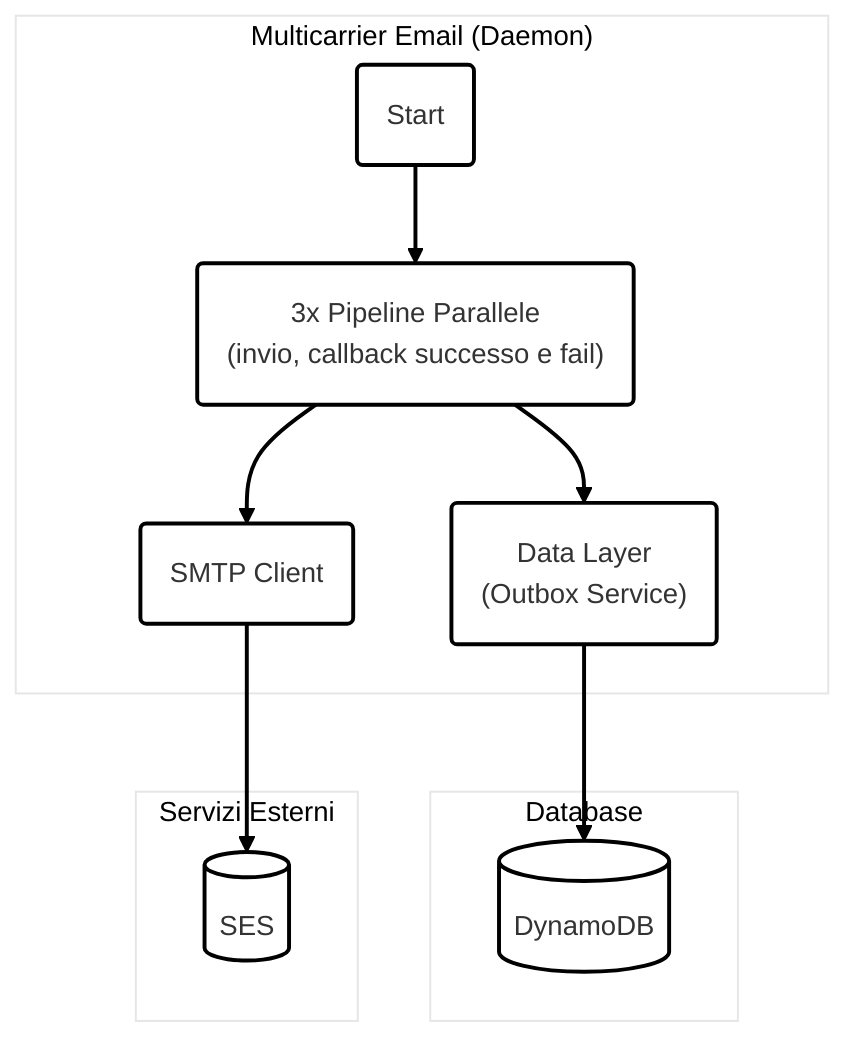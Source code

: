 ---
config:
  theme: neo
  layout: dagre
---
flowchart TD
 subgraph App["Multicarrier Email (Daemon)"]
        Pipelines("3x Pipeline Parallele <br>(invio, callback successo e fail)")
        AppCore("Start")
        DataLayer("Data Layer<br>(Outbox Service)")
        SmtpClient("SMTP Client")
  end
 subgraph Storage["Database"]
        DynamoDB[("DynamoDB")]
  end
 subgraph External["Servizi Esterni"]
        SMTPServer[("SES")]
  end
    AppCore --> Pipelines
    Pipelines --> DataLayer & SmtpClient
    DataLayer --> DynamoDB
    SmtpClient --> SMTPServer